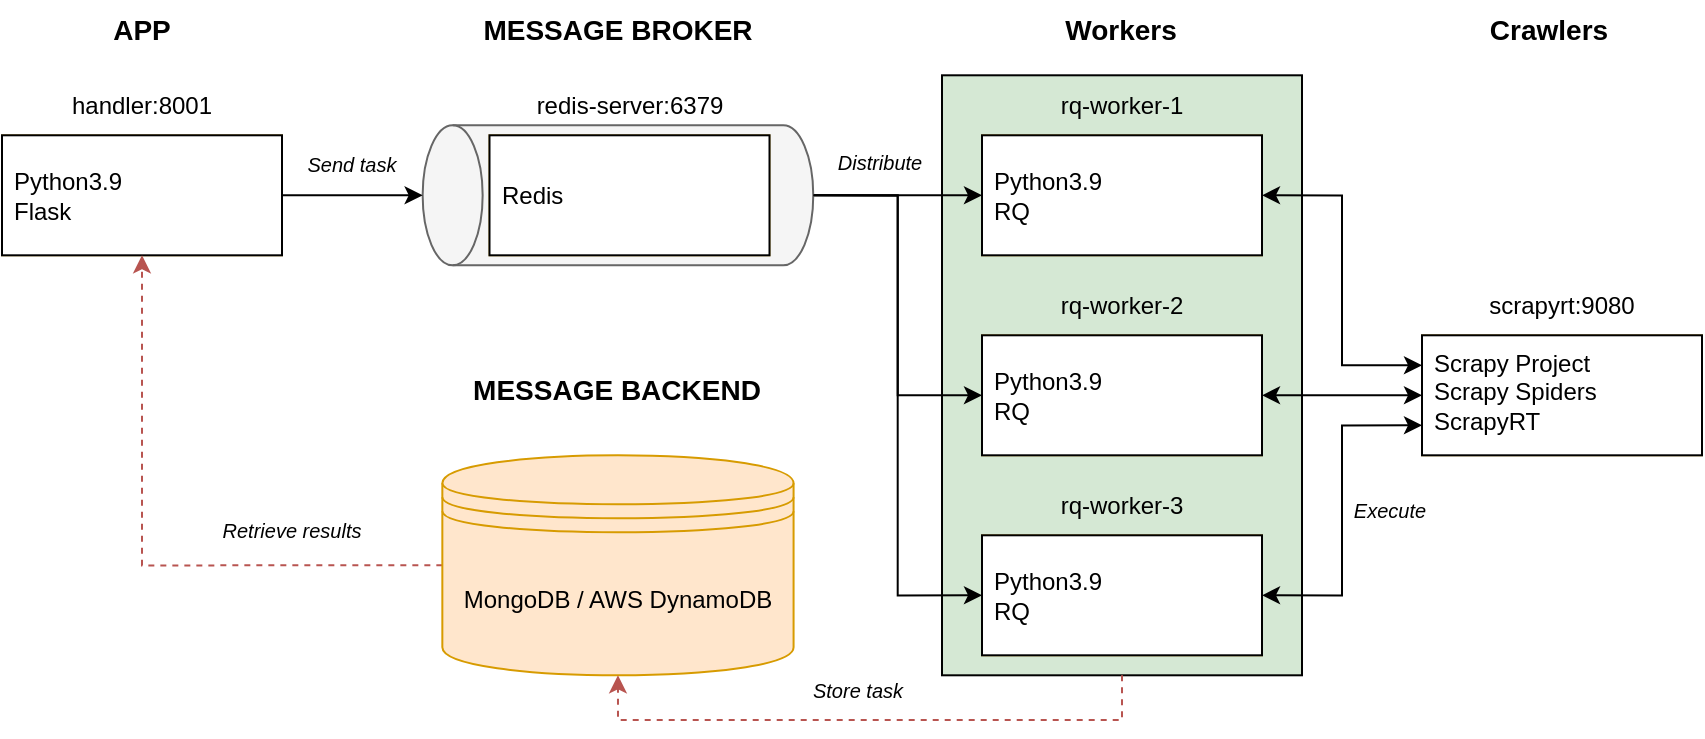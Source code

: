 <mxfile version="17.4.6" type="device"><diagram id="CfFW3nRFVKqYuizS_98E" name="Page-1"><mxGraphModel dx="1113" dy="722" grid="1" gridSize="10" guides="1" tooltips="1" connect="1" arrows="1" fold="1" page="1" pageScale="1" pageWidth="850" pageHeight="1100" math="0" shadow="0"><root><mxCell id="0"/><mxCell id="1" parent="0"/><mxCell id="u0BRFP8NB74WZKGWoXq4-53" value="" style="group" vertex="1" connectable="0" parent="1"><mxGeometry x="750" y="187.65" width="180" height="300" as="geometry"/></mxCell><mxCell id="u0BRFP8NB74WZKGWoXq4-39" value="" style="rounded=0;whiteSpace=wrap;html=1;fillColor=#D5E8D4;" vertex="1" parent="u0BRFP8NB74WZKGWoXq4-53"><mxGeometry width="180" height="300" as="geometry"/></mxCell><mxCell id="u0BRFP8NB74WZKGWoXq4-8" value="" style="group;fillColor=#fff2cc;strokeColor=#d6b656;" vertex="1" connectable="0" parent="u0BRFP8NB74WZKGWoXq4-53"><mxGeometry x="20" y="30" width="140" height="60" as="geometry"/></mxCell><mxCell id="u0BRFP8NB74WZKGWoXq4-9" value="&lt;div&gt;Python3.9&lt;/div&gt;&lt;div&gt;RQ&lt;/div&gt;" style="rounded=0;whiteSpace=wrap;html=1;align=left;verticalAlign=middle;spacingLeft=4;" vertex="1" parent="u0BRFP8NB74WZKGWoXq4-8"><mxGeometry width="140" height="60" as="geometry"/></mxCell><mxCell id="u0BRFP8NB74WZKGWoXq4-10" value="" style="shape=image;html=1;verticalAlign=top;verticalLabelPosition=bottom;labelBackgroundColor=#ffffff;imageAspect=0;aspect=fixed;image=https://cdn0.iconfinder.com/data/icons/social-media-2104/24/social_media_social_media_logo_docker-128.png" vertex="1" parent="u0BRFP8NB74WZKGWoXq4-8"><mxGeometry x="94" y="11" width="39" height="39" as="geometry"/></mxCell><mxCell id="u0BRFP8NB74WZKGWoXq4-30" value="rq-worker-1" style="text;html=1;strokeColor=none;fillColor=none;align=center;verticalAlign=middle;whiteSpace=wrap;rounded=0;" vertex="1" parent="u0BRFP8NB74WZKGWoXq4-53"><mxGeometry x="25" width="130" height="30" as="geometry"/></mxCell><mxCell id="u0BRFP8NB74WZKGWoXq4-31" value="" style="group;fillColor=#fff2cc;strokeColor=#d6b656;" vertex="1" connectable="0" parent="u0BRFP8NB74WZKGWoXq4-53"><mxGeometry x="20" y="130" width="140" height="60" as="geometry"/></mxCell><mxCell id="u0BRFP8NB74WZKGWoXq4-32" value="&lt;div&gt;Python3.9&lt;/div&gt;&lt;div&gt;RQ&lt;/div&gt;" style="rounded=0;whiteSpace=wrap;html=1;align=left;verticalAlign=middle;spacingLeft=4;" vertex="1" parent="u0BRFP8NB74WZKGWoXq4-31"><mxGeometry width="140" height="60" as="geometry"/></mxCell><mxCell id="u0BRFP8NB74WZKGWoXq4-33" value="" style="shape=image;html=1;verticalAlign=top;verticalLabelPosition=bottom;labelBackgroundColor=#ffffff;imageAspect=0;aspect=fixed;image=https://cdn0.iconfinder.com/data/icons/social-media-2104/24/social_media_social_media_logo_docker-128.png" vertex="1" parent="u0BRFP8NB74WZKGWoXq4-31"><mxGeometry x="94" y="11" width="38" height="38" as="geometry"/></mxCell><mxCell id="u0BRFP8NB74WZKGWoXq4-34" value="rq-worker-2" style="text;html=1;strokeColor=none;fillColor=none;align=center;verticalAlign=middle;whiteSpace=wrap;rounded=0;" vertex="1" parent="u0BRFP8NB74WZKGWoXq4-53"><mxGeometry x="25" y="100" width="130" height="30" as="geometry"/></mxCell><mxCell id="u0BRFP8NB74WZKGWoXq4-35" value="" style="group;fillColor=#fff2cc;strokeColor=#d6b656;" vertex="1" connectable="0" parent="u0BRFP8NB74WZKGWoXq4-53"><mxGeometry x="20" y="230" width="140" height="60" as="geometry"/></mxCell><mxCell id="u0BRFP8NB74WZKGWoXq4-36" value="&lt;div&gt;Python3.9&lt;/div&gt;&lt;div&gt;RQ&lt;/div&gt;" style="rounded=0;whiteSpace=wrap;html=1;align=left;verticalAlign=middle;spacingLeft=4;" vertex="1" parent="u0BRFP8NB74WZKGWoXq4-35"><mxGeometry width="140" height="60" as="geometry"/></mxCell><mxCell id="u0BRFP8NB74WZKGWoXq4-37" value="" style="shape=image;html=1;verticalAlign=top;verticalLabelPosition=bottom;labelBackgroundColor=#ffffff;imageAspect=0;aspect=fixed;image=https://cdn0.iconfinder.com/data/icons/social-media-2104/24/social_media_social_media_logo_docker-128.png" vertex="1" parent="u0BRFP8NB74WZKGWoXq4-35"><mxGeometry x="94" y="11" width="38" height="38" as="geometry"/></mxCell><mxCell id="u0BRFP8NB74WZKGWoXq4-38" value="rq-worker-3" style="text;html=1;strokeColor=none;fillColor=none;align=center;verticalAlign=middle;whiteSpace=wrap;rounded=0;" vertex="1" parent="u0BRFP8NB74WZKGWoXq4-53"><mxGeometry x="25" y="200" width="130" height="30" as="geometry"/></mxCell><mxCell id="u0BRFP8NB74WZKGWoXq4-67" style="edgeStyle=orthogonalEdgeStyle;rounded=0;orthogonalLoop=1;jettySize=auto;html=1;exitX=0.5;exitY=1;exitDx=0;exitDy=0;exitPerimeter=0;entryX=0;entryY=0.5;entryDx=0;entryDy=0;fontSize=14;" edge="1" parent="1" source="u0BRFP8NB74WZKGWoXq4-54" target="u0BRFP8NB74WZKGWoXq4-32"><mxGeometry relative="1" as="geometry"/></mxCell><mxCell id="u0BRFP8NB74WZKGWoXq4-68" style="edgeStyle=orthogonalEdgeStyle;rounded=0;orthogonalLoop=1;jettySize=auto;html=1;exitX=0.5;exitY=1;exitDx=0;exitDy=0;exitPerimeter=0;entryX=0;entryY=0.5;entryDx=0;entryDy=0;fontSize=14;" edge="1" parent="1" source="u0BRFP8NB74WZKGWoXq4-54" target="u0BRFP8NB74WZKGWoXq4-36"><mxGeometry relative="1" as="geometry"/></mxCell><mxCell id="u0BRFP8NB74WZKGWoXq4-54" value="" style="shape=cylinder3;whiteSpace=wrap;html=1;boundedLbl=1;backgroundOutline=1;size=15;fillColor=#f5f5f5;rotation=-90;strokeColor=#666666;fontColor=#333333;" vertex="1" parent="1"><mxGeometry x="552.98" y="150" width="70" height="195.31" as="geometry"/></mxCell><mxCell id="u0BRFP8NB74WZKGWoXq4-66" style="edgeStyle=orthogonalEdgeStyle;rounded=0;orthogonalLoop=1;jettySize=auto;html=1;exitX=0.5;exitY=1;exitDx=0;exitDy=0;exitPerimeter=0;entryX=0;entryY=0.5;entryDx=0;entryDy=0;fontSize=14;" edge="1" parent="1" source="u0BRFP8NB74WZKGWoXq4-54" target="u0BRFP8NB74WZKGWoXq4-9"><mxGeometry relative="1" as="geometry"/></mxCell><mxCell id="u0BRFP8NB74WZKGWoXq4-16" value="" style="group" vertex="1" connectable="0" parent="1"><mxGeometry x="523.75" y="187.65" width="140" height="90" as="geometry"/></mxCell><mxCell id="u0BRFP8NB74WZKGWoXq4-11" value="" style="group;fillColor=#fff2cc;strokeColor=#d6b656;" vertex="1" connectable="0" parent="u0BRFP8NB74WZKGWoXq4-16"><mxGeometry y="30" width="140" height="60" as="geometry"/></mxCell><mxCell id="u0BRFP8NB74WZKGWoXq4-12" value="&lt;div&gt;Redis&lt;/div&gt;" style="rounded=0;whiteSpace=wrap;html=1;align=left;verticalAlign=middle;spacingLeft=4;" vertex="1" parent="u0BRFP8NB74WZKGWoXq4-11"><mxGeometry width="140" height="60" as="geometry"/></mxCell><mxCell id="u0BRFP8NB74WZKGWoXq4-13" value="" style="shape=image;html=1;verticalAlign=top;verticalLabelPosition=bottom;labelBackgroundColor=#ffffff;imageAspect=0;aspect=fixed;image=https://cdn0.iconfinder.com/data/icons/social-media-2104/24/social_media_social_media_logo_docker-128.png" vertex="1" parent="u0BRFP8NB74WZKGWoXq4-11"><mxGeometry x="94" y="11" width="38" height="38" as="geometry"/></mxCell><mxCell id="u0BRFP8NB74WZKGWoXq4-15" value="redis-server:6379" style="text;html=1;strokeColor=none;fillColor=none;align=center;verticalAlign=middle;whiteSpace=wrap;rounded=0;" vertex="1" parent="u0BRFP8NB74WZKGWoXq4-16"><mxGeometry x="5" width="130" height="30" as="geometry"/></mxCell><mxCell id="u0BRFP8NB74WZKGWoXq4-18" value="" style="group" vertex="1" connectable="0" parent="1"><mxGeometry x="280" y="187.65" width="140" height="90" as="geometry"/></mxCell><mxCell id="u0BRFP8NB74WZKGWoXq4-5" value="" style="group;fillColor=#fff2cc;strokeColor=#d6b656;" vertex="1" connectable="0" parent="u0BRFP8NB74WZKGWoXq4-18"><mxGeometry y="30" width="140" height="60" as="geometry"/></mxCell><mxCell id="u0BRFP8NB74WZKGWoXq4-6" value="&lt;div&gt;Python3.9&lt;/div&gt;&lt;div&gt;Flask&lt;/div&gt;" style="rounded=0;whiteSpace=wrap;html=1;align=left;verticalAlign=middle;spacingLeft=4;" vertex="1" parent="u0BRFP8NB74WZKGWoXq4-5"><mxGeometry width="140" height="60" as="geometry"/></mxCell><mxCell id="u0BRFP8NB74WZKGWoXq4-7" value="" style="shape=image;html=1;verticalAlign=top;verticalLabelPosition=bottom;labelBackgroundColor=#ffffff;imageAspect=0;aspect=fixed;image=https://cdn0.iconfinder.com/data/icons/social-media-2104/24/social_media_social_media_logo_docker-128.png" vertex="1" parent="u0BRFP8NB74WZKGWoXq4-5"><mxGeometry x="94" y="11" width="38" height="38" as="geometry"/></mxCell><mxCell id="u0BRFP8NB74WZKGWoXq4-17" value="handler:8001" style="text;html=1;strokeColor=none;fillColor=none;align=center;verticalAlign=middle;whiteSpace=wrap;rounded=0;" vertex="1" parent="u0BRFP8NB74WZKGWoXq4-18"><mxGeometry x="5" width="130" height="30" as="geometry"/></mxCell><mxCell id="u0BRFP8NB74WZKGWoXq4-74" style="edgeStyle=orthogonalEdgeStyle;rounded=0;orthogonalLoop=1;jettySize=auto;html=1;exitX=0;exitY=0.5;exitDx=0;exitDy=0;entryX=0.5;entryY=1;entryDx=0;entryDy=0;fontSize=14;fillColor=#f8cecc;strokeColor=#b85450;dashed=1;" edge="1" parent="1" source="u0BRFP8NB74WZKGWoXq4-55" target="u0BRFP8NB74WZKGWoXq4-6"><mxGeometry relative="1" as="geometry"/></mxCell><mxCell id="u0BRFP8NB74WZKGWoXq4-55" value="MongoDB / AWS DynamoDB" style="shape=datastore;whiteSpace=wrap;html=1;fillColor=#ffe6cc;strokeColor=#d79b00;" vertex="1" parent="1"><mxGeometry x="500.17" y="377.65" width="175.62" height="110" as="geometry"/></mxCell><mxCell id="u0BRFP8NB74WZKGWoXq4-56" value="" style="group" vertex="1" connectable="0" parent="1"><mxGeometry x="990" y="287.65" width="140" height="90" as="geometry"/></mxCell><mxCell id="u0BRFP8NB74WZKGWoXq4-4" value="" style="group;fillColor=#fff2cc;strokeColor=#d6b656;verticalAlign=middle;" vertex="1" connectable="0" parent="u0BRFP8NB74WZKGWoXq4-56"><mxGeometry y="30" width="140" height="60" as="geometry"/></mxCell><mxCell id="u0BRFP8NB74WZKGWoXq4-3" value="&lt;div&gt;Scrapy Project&lt;/div&gt;&lt;div&gt;Scrapy Spiders&lt;/div&gt;&lt;div&gt;ScrapyRT&lt;/div&gt;" style="rounded=0;whiteSpace=wrap;html=1;align=left;verticalAlign=top;spacingLeft=4;" vertex="1" parent="u0BRFP8NB74WZKGWoXq4-4"><mxGeometry width="140" height="60" as="geometry"/></mxCell><mxCell id="u0BRFP8NB74WZKGWoXq4-1" value="" style="shape=image;html=1;verticalAlign=top;verticalLabelPosition=bottom;labelBackgroundColor=#ffffff;imageAspect=0;aspect=fixed;image=https://cdn0.iconfinder.com/data/icons/social-media-2104/24/social_media_social_media_logo_docker-128.png" vertex="1" parent="u0BRFP8NB74WZKGWoXq4-4"><mxGeometry x="94" y="11" width="38" height="38" as="geometry"/></mxCell><mxCell id="u0BRFP8NB74WZKGWoXq4-29" value="scrapyrt:9080" style="text;html=1;strokeColor=none;fillColor=none;align=center;verticalAlign=middle;whiteSpace=wrap;rounded=0;" vertex="1" parent="u0BRFP8NB74WZKGWoXq4-56"><mxGeometry x="5" width="130" height="30" as="geometry"/></mxCell><mxCell id="u0BRFP8NB74WZKGWoXq4-58" value="&lt;b&gt;&lt;font style=&quot;font-size: 14px&quot;&gt;APP&lt;/font&gt;&lt;/b&gt;" style="text;html=1;strokeColor=none;fillColor=none;align=center;verticalAlign=middle;whiteSpace=wrap;rounded=0;" vertex="1" parent="1"><mxGeometry x="320" y="150" width="60" height="30" as="geometry"/></mxCell><mxCell id="u0BRFP8NB74WZKGWoXq4-59" value="&lt;b&gt;&lt;font style=&quot;font-size: 14px&quot;&gt;MESSAGE BROKER&lt;/font&gt;&lt;/b&gt;" style="text;html=1;strokeColor=none;fillColor=none;align=center;verticalAlign=middle;whiteSpace=wrap;rounded=0;" vertex="1" parent="1"><mxGeometry x="516.97" y="150" width="142.02" height="30" as="geometry"/></mxCell><mxCell id="u0BRFP8NB74WZKGWoXq4-60" value="&lt;b&gt;&lt;font style=&quot;font-size: 14px&quot;&gt;MESSAGE BACKEND&lt;/font&gt;&lt;/b&gt;" style="text;html=1;strokeColor=none;fillColor=none;align=center;verticalAlign=middle;whiteSpace=wrap;rounded=0;" vertex="1" parent="1"><mxGeometry x="511.47" y="330" width="153.03" height="30" as="geometry"/></mxCell><mxCell id="u0BRFP8NB74WZKGWoXq4-61" value="&lt;b&gt;&lt;font style=&quot;font-size: 14px&quot;&gt;Workers&lt;/font&gt;&lt;/b&gt;" style="text;html=1;strokeColor=none;fillColor=none;align=center;verticalAlign=middle;whiteSpace=wrap;rounded=0;" vertex="1" parent="1"><mxGeometry x="763.49" y="150" width="153.03" height="30" as="geometry"/></mxCell><mxCell id="u0BRFP8NB74WZKGWoXq4-62" value="&lt;span style=&quot;font-size: 14px&quot;&gt;&lt;b&gt;Crawlers&lt;/b&gt;&lt;/span&gt;" style="text;html=1;strokeColor=none;fillColor=none;align=center;verticalAlign=middle;whiteSpace=wrap;rounded=0;" vertex="1" parent="1"><mxGeometry x="976.97" y="150" width="153.03" height="30" as="geometry"/></mxCell><mxCell id="u0BRFP8NB74WZKGWoXq4-64" style="edgeStyle=orthogonalEdgeStyle;rounded=0;orthogonalLoop=1;jettySize=auto;html=1;exitX=1;exitY=0.5;exitDx=0;exitDy=0;entryX=0.5;entryY=0;entryDx=0;entryDy=0;entryPerimeter=0;fontSize=14;" edge="1" parent="1" source="u0BRFP8NB74WZKGWoXq4-6" target="u0BRFP8NB74WZKGWoXq4-54"><mxGeometry relative="1" as="geometry"/></mxCell><mxCell id="u0BRFP8NB74WZKGWoXq4-69" style="edgeStyle=orthogonalEdgeStyle;rounded=0;orthogonalLoop=1;jettySize=auto;html=1;exitX=1;exitY=0.5;exitDx=0;exitDy=0;entryX=0;entryY=0.25;entryDx=0;entryDy=0;fontSize=14;startArrow=classic;startFill=1;" edge="1" parent="1" source="u0BRFP8NB74WZKGWoXq4-9" target="u0BRFP8NB74WZKGWoXq4-3"><mxGeometry relative="1" as="geometry"/></mxCell><mxCell id="u0BRFP8NB74WZKGWoXq4-70" style="edgeStyle=orthogonalEdgeStyle;rounded=0;orthogonalLoop=1;jettySize=auto;html=1;exitX=1;exitY=0.5;exitDx=0;exitDy=0;entryX=0;entryY=0.5;entryDx=0;entryDy=0;fontSize=14;startArrow=classic;startFill=1;" edge="1" parent="1" source="u0BRFP8NB74WZKGWoXq4-32" target="u0BRFP8NB74WZKGWoXq4-3"><mxGeometry relative="1" as="geometry"/></mxCell><mxCell id="u0BRFP8NB74WZKGWoXq4-72" style="edgeStyle=orthogonalEdgeStyle;rounded=0;orthogonalLoop=1;jettySize=auto;html=1;exitX=1;exitY=0.5;exitDx=0;exitDy=0;entryX=0;entryY=0.75;entryDx=0;entryDy=0;fontSize=14;startArrow=classic;startFill=1;" edge="1" parent="1" source="u0BRFP8NB74WZKGWoXq4-36" target="u0BRFP8NB74WZKGWoXq4-3"><mxGeometry relative="1" as="geometry"/></mxCell><mxCell id="u0BRFP8NB74WZKGWoXq4-73" style="edgeStyle=orthogonalEdgeStyle;rounded=0;orthogonalLoop=1;jettySize=auto;html=1;exitX=0.5;exitY=1;exitDx=0;exitDy=0;entryX=0.5;entryY=1;entryDx=0;entryDy=0;fontSize=14;fillColor=#f8cecc;strokeColor=#b85450;dashed=1;" edge="1" parent="1" source="u0BRFP8NB74WZKGWoXq4-39" target="u0BRFP8NB74WZKGWoXq4-55"><mxGeometry relative="1" as="geometry"><Array as="points"><mxPoint x="840" y="510"/><mxPoint x="588" y="510"/></Array></mxGeometry></mxCell><mxCell id="u0BRFP8NB74WZKGWoXq4-75" value="&lt;i&gt;Send task&lt;/i&gt;" style="text;html=1;strokeColor=none;fillColor=none;align=center;verticalAlign=middle;whiteSpace=wrap;rounded=0;fontSize=10;" vertex="1" parent="1"><mxGeometry x="425" y="217" width="60" height="30" as="geometry"/></mxCell><mxCell id="u0BRFP8NB74WZKGWoXq4-77" value="&lt;i&gt;Distribute&lt;/i&gt;" style="text;html=1;strokeColor=none;fillColor=none;align=center;verticalAlign=middle;whiteSpace=wrap;rounded=0;fontSize=10;" vertex="1" parent="1"><mxGeometry x="689" y="216" width="60" height="30" as="geometry"/></mxCell><mxCell id="u0BRFP8NB74WZKGWoXq4-78" value="&lt;i&gt;Execute&lt;/i&gt;" style="text;html=1;strokeColor=none;fillColor=none;align=center;verticalAlign=middle;whiteSpace=wrap;rounded=0;fontSize=10;" vertex="1" parent="1"><mxGeometry x="944" y="390" width="60" height="30" as="geometry"/></mxCell><mxCell id="u0BRFP8NB74WZKGWoXq4-79" value="&lt;i&gt;Store task&lt;/i&gt;" style="text;html=1;strokeColor=none;fillColor=none;align=center;verticalAlign=middle;whiteSpace=wrap;rounded=0;fontSize=10;" vertex="1" parent="1"><mxGeometry x="678" y="480" width="60" height="30" as="geometry"/></mxCell><mxCell id="u0BRFP8NB74WZKGWoXq4-80" value="&lt;i&gt;Retrieve results&lt;/i&gt;" style="text;html=1;strokeColor=none;fillColor=none;align=center;verticalAlign=middle;whiteSpace=wrap;rounded=0;fontSize=10;" vertex="1" parent="1"><mxGeometry x="380" y="400" width="90" height="30" as="geometry"/></mxCell></root></mxGraphModel></diagram></mxfile>